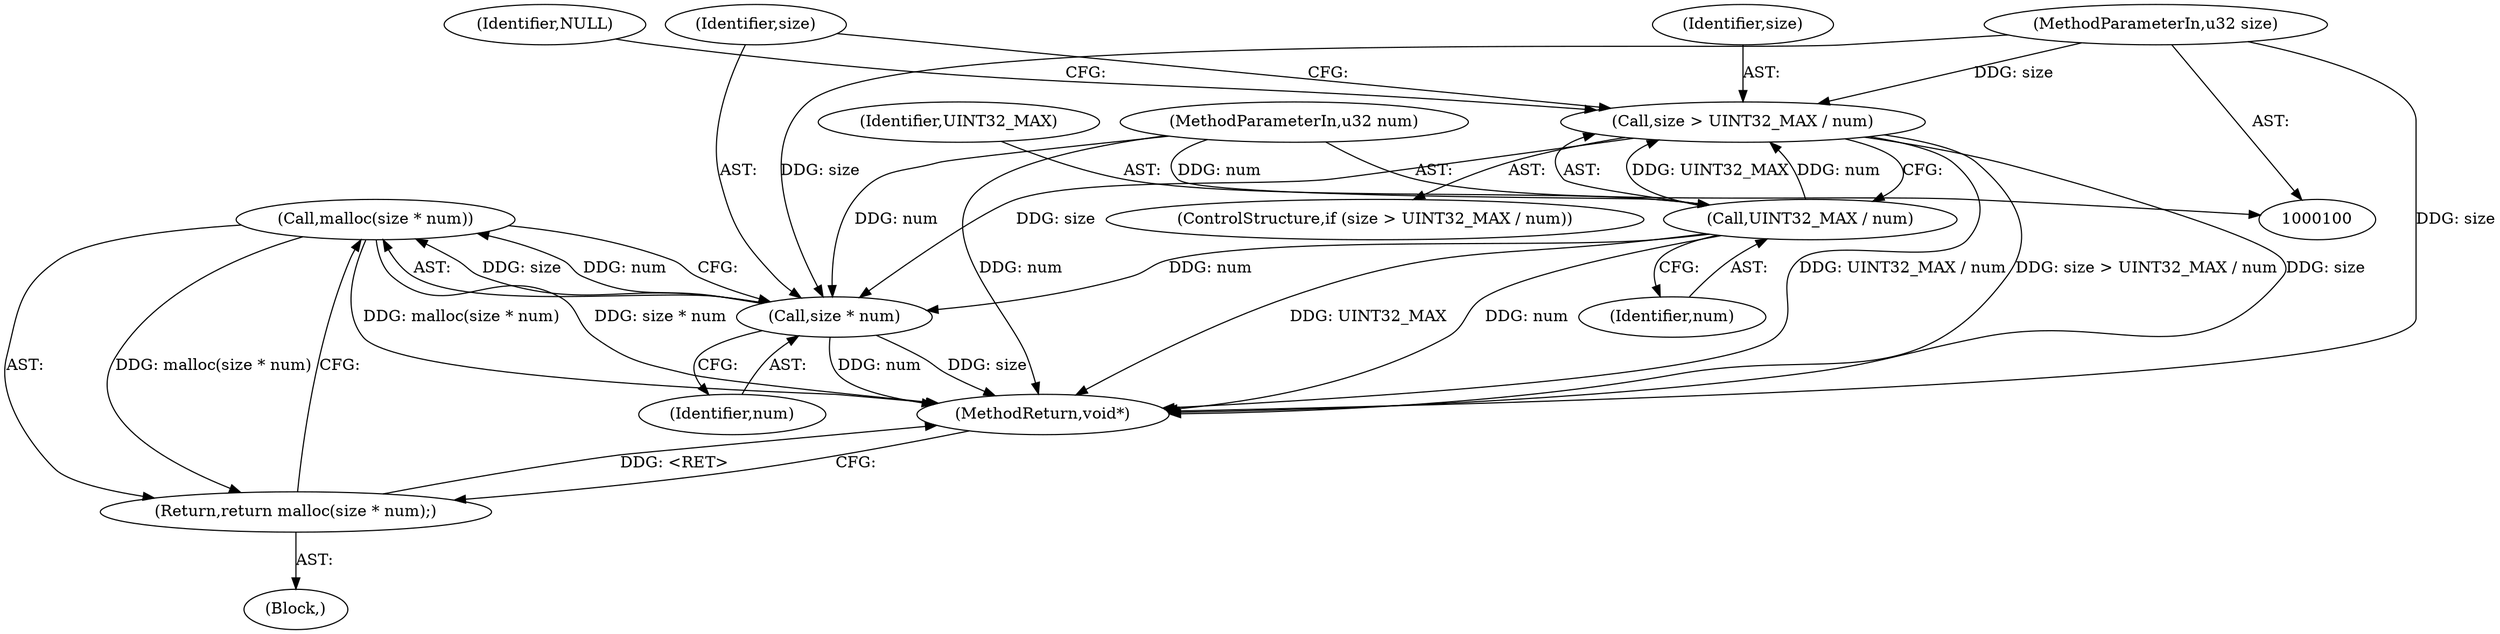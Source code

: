 digraph "0_Android_2b6f22dc64d456471a1dc6df09d515771d1427c8_0@API" {
"1000114" [label="(Call,malloc(size * num))"];
"1000115" [label="(Call,size * num)"];
"1000105" [label="(Call,size > UINT32_MAX / num)"];
"1000101" [label="(MethodParameterIn,u32 size)"];
"1000107" [label="(Call,UINT32_MAX / num)"];
"1000102" [label="(MethodParameterIn,u32 num)"];
"1000113" [label="(Return,return malloc(size * num);)"];
"1000101" [label="(MethodParameterIn,u32 size)"];
"1000106" [label="(Identifier,size)"];
"1000118" [label="(MethodReturn,void*)"];
"1000105" [label="(Call,size > UINT32_MAX / num)"];
"1000102" [label="(MethodParameterIn,u32 num)"];
"1000104" [label="(ControlStructure,if (size > UINT32_MAX / num))"];
"1000112" [label="(Identifier,NULL)"];
"1000107" [label="(Call,UINT32_MAX / num)"];
"1000108" [label="(Identifier,UINT32_MAX)"];
"1000115" [label="(Call,size * num)"];
"1000113" [label="(Return,return malloc(size * num);)"];
"1000117" [label="(Identifier,num)"];
"1000116" [label="(Identifier,size)"];
"1000114" [label="(Call,malloc(size * num))"];
"1000103" [label="(Block,)"];
"1000109" [label="(Identifier,num)"];
"1000114" -> "1000113"  [label="AST: "];
"1000114" -> "1000115"  [label="CFG: "];
"1000115" -> "1000114"  [label="AST: "];
"1000113" -> "1000114"  [label="CFG: "];
"1000114" -> "1000118"  [label="DDG: malloc(size * num)"];
"1000114" -> "1000118"  [label="DDG: size * num"];
"1000114" -> "1000113"  [label="DDG: malloc(size * num)"];
"1000115" -> "1000114"  [label="DDG: size"];
"1000115" -> "1000114"  [label="DDG: num"];
"1000115" -> "1000117"  [label="CFG: "];
"1000116" -> "1000115"  [label="AST: "];
"1000117" -> "1000115"  [label="AST: "];
"1000115" -> "1000118"  [label="DDG: num"];
"1000115" -> "1000118"  [label="DDG: size"];
"1000105" -> "1000115"  [label="DDG: size"];
"1000101" -> "1000115"  [label="DDG: size"];
"1000107" -> "1000115"  [label="DDG: num"];
"1000102" -> "1000115"  [label="DDG: num"];
"1000105" -> "1000104"  [label="AST: "];
"1000105" -> "1000107"  [label="CFG: "];
"1000106" -> "1000105"  [label="AST: "];
"1000107" -> "1000105"  [label="AST: "];
"1000112" -> "1000105"  [label="CFG: "];
"1000116" -> "1000105"  [label="CFG: "];
"1000105" -> "1000118"  [label="DDG: UINT32_MAX / num"];
"1000105" -> "1000118"  [label="DDG: size > UINT32_MAX / num"];
"1000105" -> "1000118"  [label="DDG: size"];
"1000101" -> "1000105"  [label="DDG: size"];
"1000107" -> "1000105"  [label="DDG: UINT32_MAX"];
"1000107" -> "1000105"  [label="DDG: num"];
"1000101" -> "1000100"  [label="AST: "];
"1000101" -> "1000118"  [label="DDG: size"];
"1000107" -> "1000109"  [label="CFG: "];
"1000108" -> "1000107"  [label="AST: "];
"1000109" -> "1000107"  [label="AST: "];
"1000107" -> "1000118"  [label="DDG: UINT32_MAX"];
"1000107" -> "1000118"  [label="DDG: num"];
"1000102" -> "1000107"  [label="DDG: num"];
"1000102" -> "1000100"  [label="AST: "];
"1000102" -> "1000118"  [label="DDG: num"];
"1000113" -> "1000103"  [label="AST: "];
"1000118" -> "1000113"  [label="CFG: "];
"1000113" -> "1000118"  [label="DDG: <RET>"];
}
